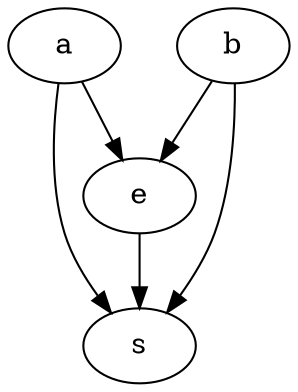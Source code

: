 strict digraph "" {
	a	[complexity=9,
		importance=0.453531497536,
		rank=0.0503923886151];
	s	[complexity=0,
		importance=0.185873574178,
		rank=0.0];
	a -> s;
	e	[complexity=6,
		importance=0.334572392666,
		rank=0.0557620654443];
	a -> e;
	b	[complexity=9,
		importance=0.453531497536,
		rank=0.0503923886151];
	b -> s;
	b -> e;
	e -> s;
}
